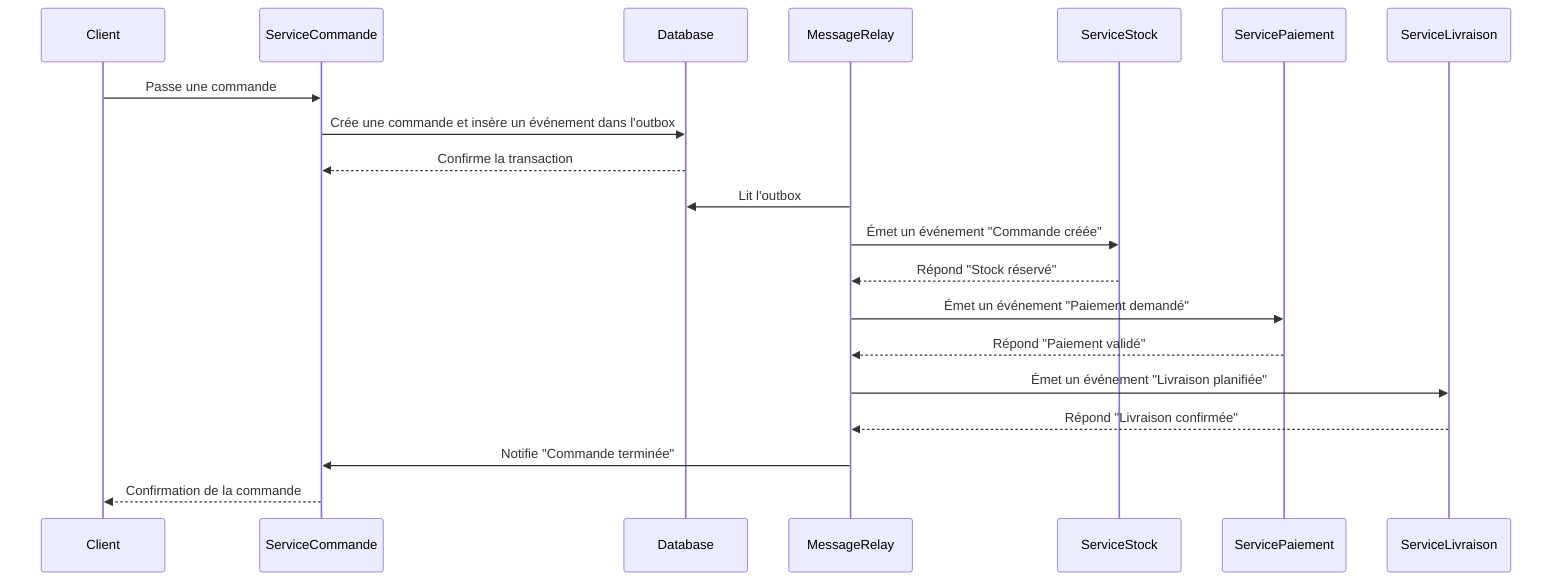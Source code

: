 sequenceDiagram
    participant Client
    participant ServiceCommande
    participant Database
    participant MessageRelay
    participant ServiceStock
    participant ServicePaiement
    participant ServiceLivraison

    Client->>ServiceCommande: Passe une commande
    ServiceCommande->>Database: Crée une commande et insère un événement dans l'outbox
    Database-->>ServiceCommande: Confirme la transaction
    MessageRelay->>Database: Lit l'outbox
    MessageRelay->>ServiceStock: Émet un événement "Commande créée"
    ServiceStock-->>MessageRelay: Répond "Stock réservé"
    MessageRelay->>ServicePaiement: Émet un événement "Paiement demandé"
    ServicePaiement-->>MessageRelay: Répond "Paiement validé"
    MessageRelay->>ServiceLivraison: Émet un événement "Livraison planifiée"
    ServiceLivraison-->>MessageRelay: Répond "Livraison confirmée"
    MessageRelay->>ServiceCommande: Notifie "Commande terminée"
    ServiceCommande-->>Client: Confirmation de la commande
